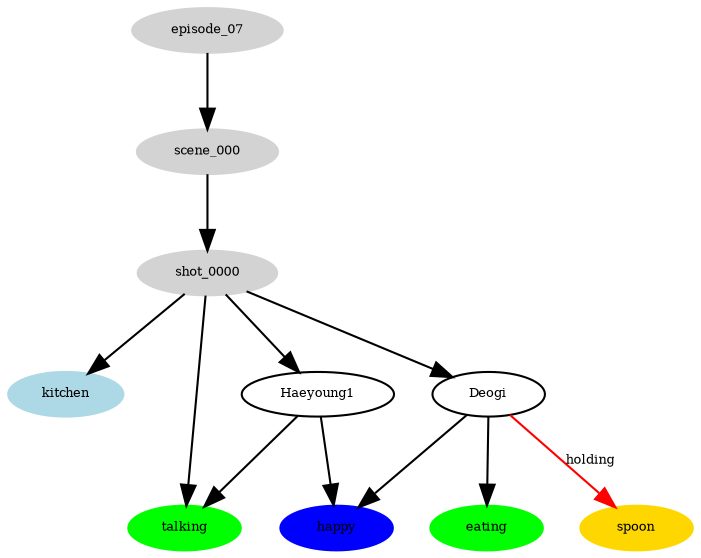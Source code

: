 digraph G {
	graph [dpi=600 rankdir=TB rotate=0 size="10,8"]
	node [fontsize=6 height=0.1]
	edge [fontsize=6]
	episode_07 [color=lightgrey style=filled]
	scene_000 [color=lightgrey style=filled]
	shot_0000 [color=lightgrey style=filled]
	kitchen [color=lightblue style=filled]
	talking [color=lightblue style=filled]
	episode_07 -> scene_000
	scene_000 -> shot_0000
	shot_0000 -> kitchen
	shot_0000 -> talking
	Haeyoung1
	talking [color=green style=filled]
	happy [color=blue style=filled]
	shot_0000 -> Haeyoung1
	Haeyoung1 -> talking
	Haeyoung1 -> happy
	Deogi
	eating [color=green style=filled]
	happy [color=blue style=filled]
	shot_0000 -> Deogi
	Deogi -> eating
	Deogi -> happy
	spoon [color=gold style=filled]
	Deogi -> spoon [label=holding color=red]
}
